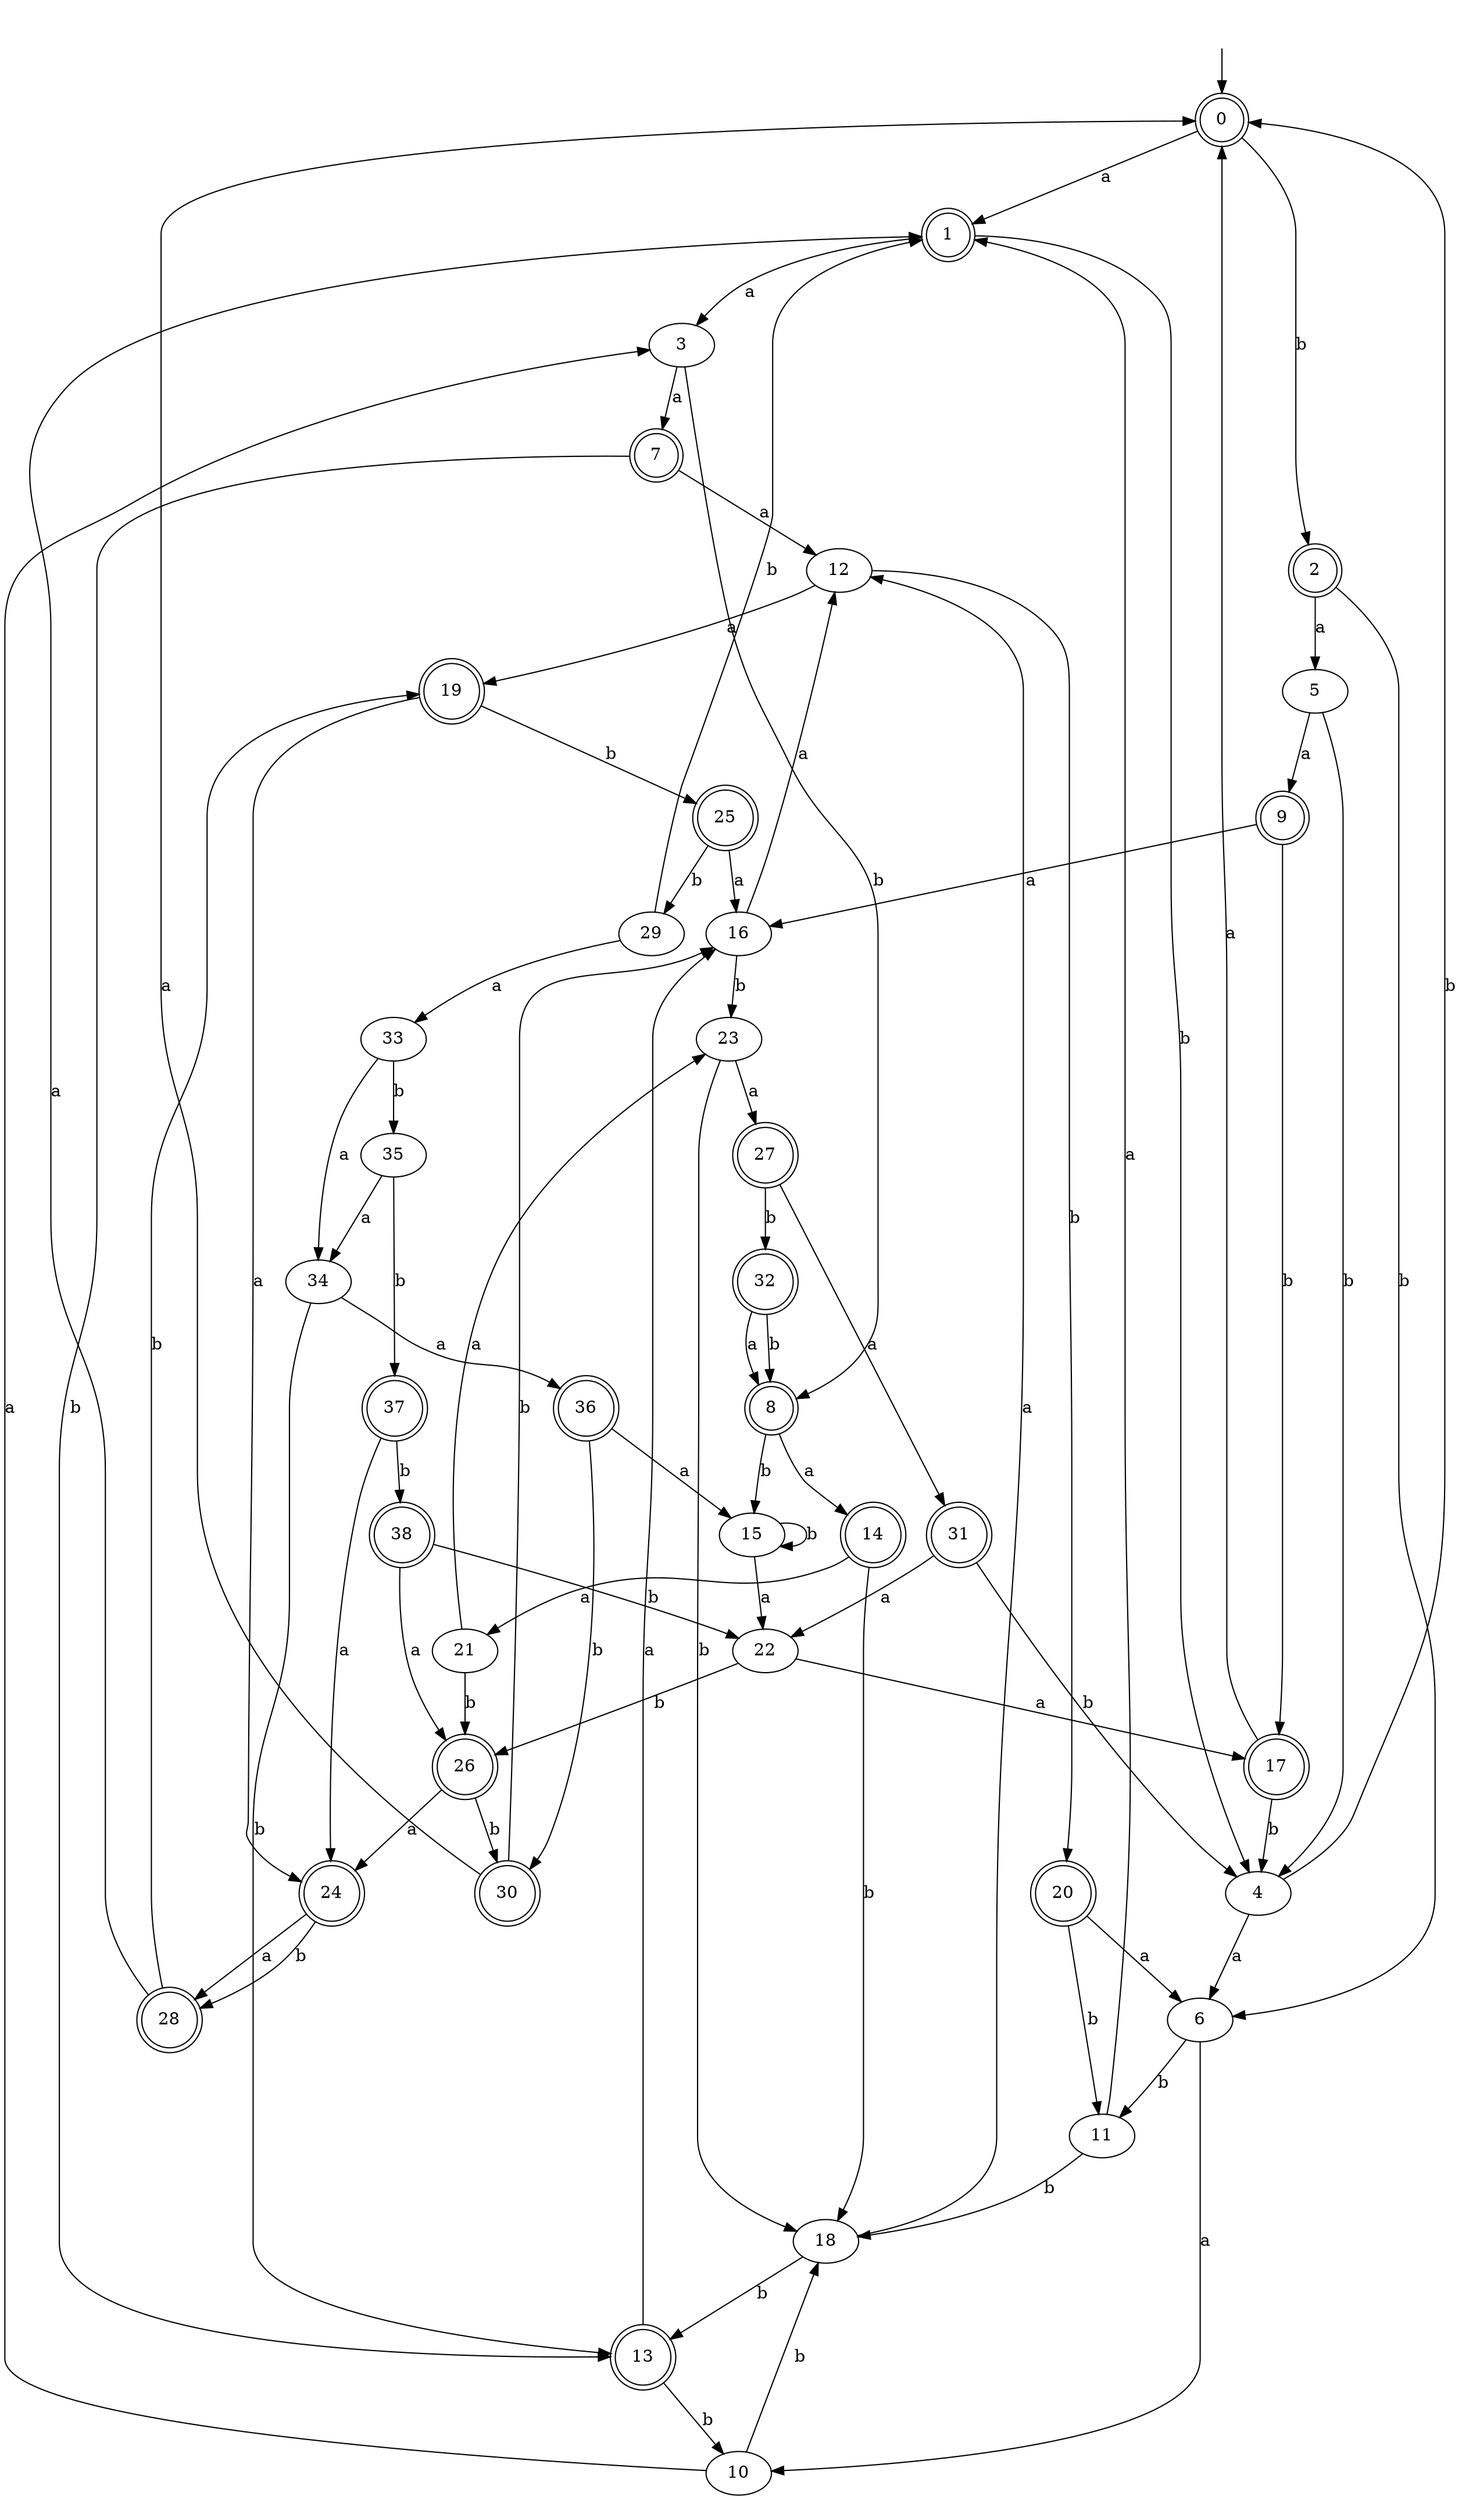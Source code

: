 digraph RandomDFA {
  __start0 [label="", shape=none];
  __start0 -> 0 [label=""];
  0 [shape=circle] [shape=doublecircle]
  0 -> 1 [label="a"]
  0 -> 2 [label="b"]
  1 [shape=doublecircle]
  1 -> 3 [label="a"]
  1 -> 4 [label="b"]
  2 [shape=doublecircle]
  2 -> 5 [label="a"]
  2 -> 6 [label="b"]
  3
  3 -> 7 [label="a"]
  3 -> 8 [label="b"]
  4
  4 -> 6 [label="a"]
  4 -> 0 [label="b"]
  5
  5 -> 9 [label="a"]
  5 -> 4 [label="b"]
  6
  6 -> 10 [label="a"]
  6 -> 11 [label="b"]
  7 [shape=doublecircle]
  7 -> 12 [label="a"]
  7 -> 13 [label="b"]
  8 [shape=doublecircle]
  8 -> 14 [label="a"]
  8 -> 15 [label="b"]
  9 [shape=doublecircle]
  9 -> 16 [label="a"]
  9 -> 17 [label="b"]
  10
  10 -> 3 [label="a"]
  10 -> 18 [label="b"]
  11
  11 -> 1 [label="a"]
  11 -> 18 [label="b"]
  12
  12 -> 19 [label="a"]
  12 -> 20 [label="b"]
  13 [shape=doublecircle]
  13 -> 16 [label="a"]
  13 -> 10 [label="b"]
  14 [shape=doublecircle]
  14 -> 21 [label="a"]
  14 -> 18 [label="b"]
  15
  15 -> 22 [label="a"]
  15 -> 15 [label="b"]
  16
  16 -> 12 [label="a"]
  16 -> 23 [label="b"]
  17 [shape=doublecircle]
  17 -> 0 [label="a"]
  17 -> 4 [label="b"]
  18
  18 -> 12 [label="a"]
  18 -> 13 [label="b"]
  19 [shape=doublecircle]
  19 -> 24 [label="a"]
  19 -> 25 [label="b"]
  20 [shape=doublecircle]
  20 -> 6 [label="a"]
  20 -> 11 [label="b"]
  21
  21 -> 23 [label="a"]
  21 -> 26 [label="b"]
  22
  22 -> 17 [label="a"]
  22 -> 26 [label="b"]
  23
  23 -> 27 [label="a"]
  23 -> 18 [label="b"]
  24 [shape=doublecircle]
  24 -> 28 [label="a"]
  24 -> 28 [label="b"]
  25 [shape=doublecircle]
  25 -> 16 [label="a"]
  25 -> 29 [label="b"]
  26 [shape=doublecircle]
  26 -> 24 [label="a"]
  26 -> 30 [label="b"]
  27 [shape=doublecircle]
  27 -> 31 [label="a"]
  27 -> 32 [label="b"]
  28 [shape=doublecircle]
  28 -> 1 [label="a"]
  28 -> 19 [label="b"]
  29
  29 -> 33 [label="a"]
  29 -> 1 [label="b"]
  30 [shape=doublecircle]
  30 -> 0 [label="a"]
  30 -> 16 [label="b"]
  31 [shape=doublecircle]
  31 -> 22 [label="a"]
  31 -> 4 [label="b"]
  32 [shape=doublecircle]
  32 -> 8 [label="a"]
  32 -> 8 [label="b"]
  33
  33 -> 34 [label="a"]
  33 -> 35 [label="b"]
  34
  34 -> 36 [label="a"]
  34 -> 13 [label="b"]
  35
  35 -> 34 [label="a"]
  35 -> 37 [label="b"]
  36 [shape=doublecircle]
  36 -> 15 [label="a"]
  36 -> 30 [label="b"]
  37 [shape=doublecircle]
  37 -> 24 [label="a"]
  37 -> 38 [label="b"]
  38 [shape=doublecircle]
  38 -> 26 [label="a"]
  38 -> 22 [label="b"]
}
